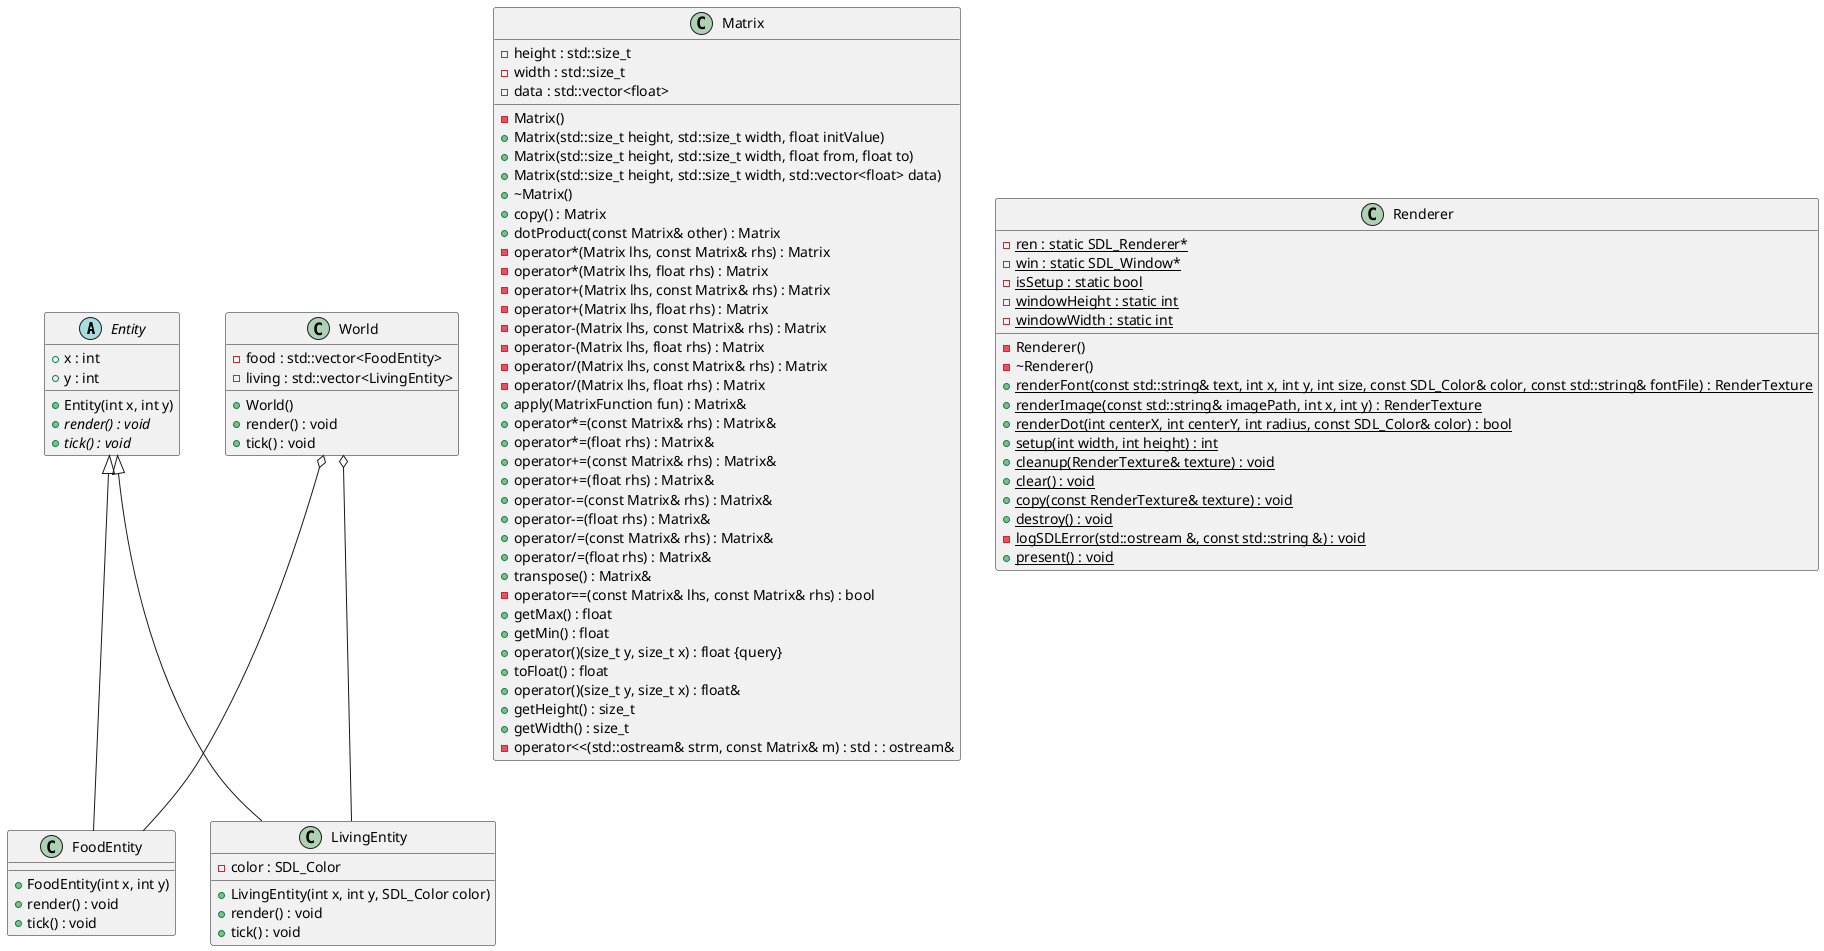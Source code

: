 @startuml





/' Objects '/

abstract class Entity {
	+Entity(int x, int y)
	+x : int
	+y : int
	+{abstract} render() : void
	+{abstract} tick() : void
}


class FoodEntity {
	+FoodEntity(int x, int y)
	+render() : void
	+tick() : void
}


class LivingEntity {
	+LivingEntity(int x, int y, SDL_Color color)
	-color : SDL_Color
	+render() : void
	+tick() : void
}


class Matrix {
	-Matrix()
	+Matrix(std::size_t height, std::size_t width, float initValue)
	+Matrix(std::size_t height, std::size_t width, float from, float to)
	+Matrix(std::size_t height, std::size_t width, std::vector<float> data)
	+~Matrix()
	+copy() : Matrix
	+dotProduct(const Matrix& other) : Matrix
	-operator*(Matrix lhs, const Matrix& rhs) : Matrix
	-operator*(Matrix lhs, float rhs) : Matrix
	-operator+(Matrix lhs, const Matrix& rhs) : Matrix
	-operator+(Matrix lhs, float rhs) : Matrix
	-operator-(Matrix lhs, const Matrix& rhs) : Matrix
	-operator-(Matrix lhs, float rhs) : Matrix
	-operator/(Matrix lhs, const Matrix& rhs) : Matrix
	-operator/(Matrix lhs, float rhs) : Matrix
	+apply(MatrixFunction fun) : Matrix&
	+operator*=(const Matrix& rhs) : Matrix&
	+operator*=(float rhs) : Matrix&
	+operator+=(const Matrix& rhs) : Matrix&
	+operator+=(float rhs) : Matrix&
	+operator-=(const Matrix& rhs) : Matrix&
	+operator-=(float rhs) : Matrix&
	+operator/=(const Matrix& rhs) : Matrix&
	+operator/=(float rhs) : Matrix&
	+transpose() : Matrix&
	-operator==(const Matrix& lhs, const Matrix& rhs) : bool
	+getMax() : float
	+getMin() : float
	+operator()(size_t y, size_t x) : float {query}
	+toFloat() : float
	+operator()(size_t y, size_t x) : float&
	+getHeight() : size_t
	+getWidth() : size_t
	-operator<<(std::ostream& strm, const Matrix& m) : std : : ostream&
	-height : std::size_t
	-width : std::size_t
	-data : std::vector<float>
}



class Renderer {
	-Renderer()
	-~Renderer()
	+{static} renderFont(const std::string& text, int x, int y, int size, const SDL_Color& color, const std::string& fontFile) : RenderTexture
	+{static} renderImage(const std::string& imagePath, int x, int y) : RenderTexture
	+{static} renderDot(int centerX, int centerY, int radius, const SDL_Color& color) : bool
	+{static} setup(int width, int height) : int
	-{static} ren : static SDL_Renderer*
	-{static} win : static SDL_Window*
	-{static} isSetup : static bool
	-{static} windowHeight : static int
	-{static} windowWidth : static int
	+{static} cleanup(RenderTexture& texture) : void
	+{static} clear() : void
	+{static} copy(const RenderTexture& texture) : void
	+{static} destroy() : void
	-{static} logSDLError(std::ostream &, const std::string &) : void
	+{static} present() : void
}


class World {
	+World()
	-food : std::vector<FoodEntity>
	-living : std::vector<LivingEntity>
	+render() : void
	+tick() : void
}





/' Inheritance relationships '/

Entity <|-- FoodEntity


Entity <|-- LivingEntity





/' Aggregation relationships '/

World o-- FoodEntity


World o-- LivingEntity




@enduml

